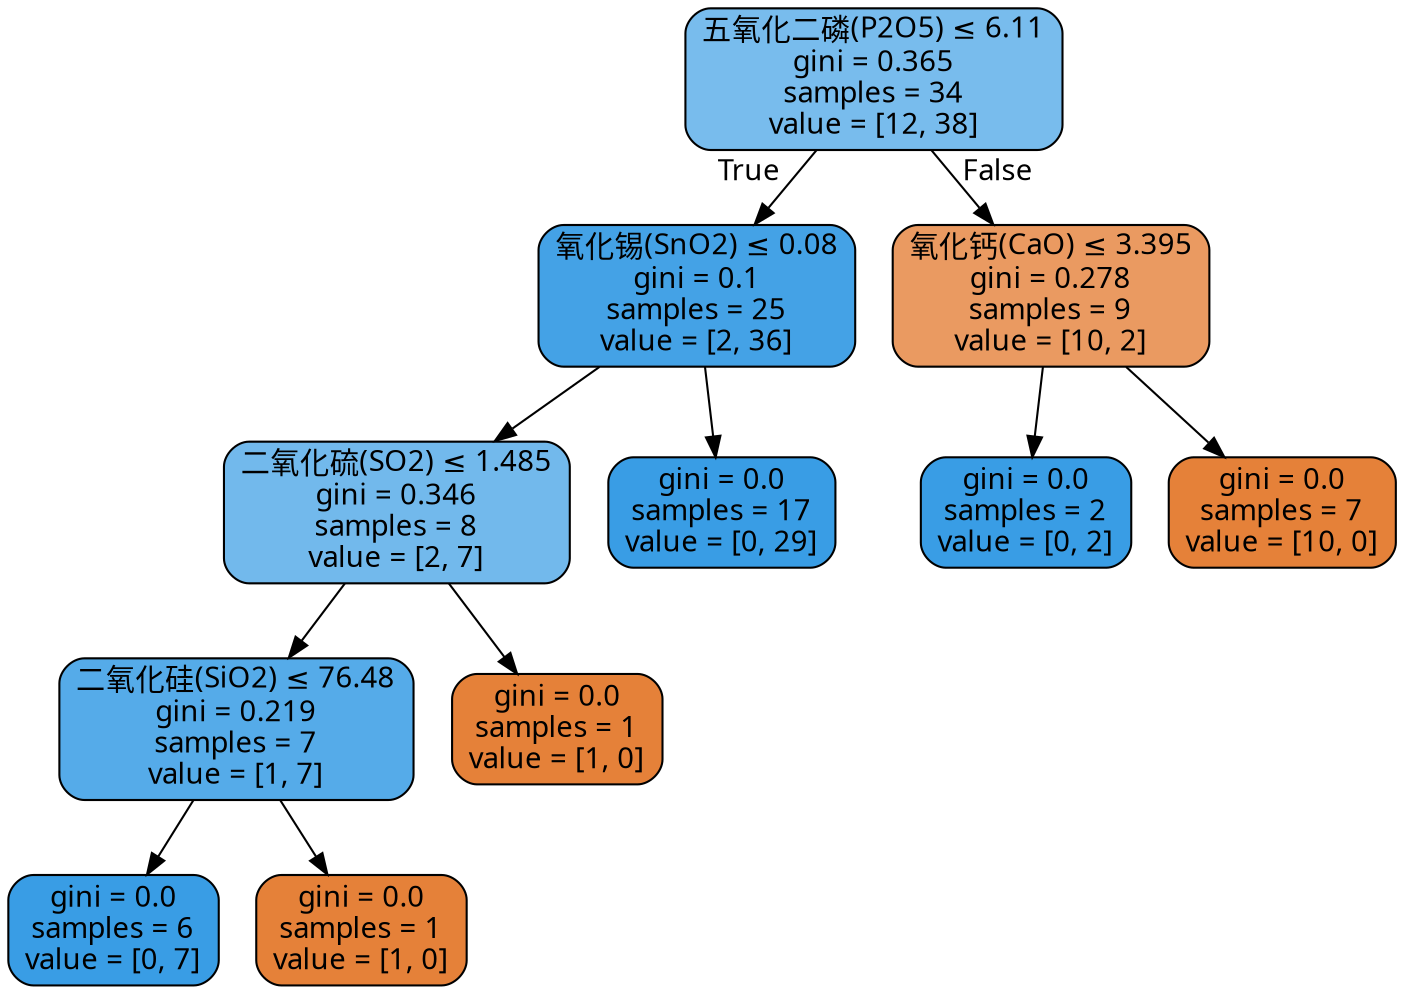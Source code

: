 digraph Tree {
node [shape=box, style="filled, rounded", color="black", fontname="DengXian"] ;
edge [fontname="DengXian"] ;
0 [label=<五氧化二磷(P2O5) &le; 6.11<br/>gini = 0.365<br/>samples = 34<br/>value = [12, 38]>, fillcolor="#78bced"] ;
1 [label=<氧化锡(SnO2) &le; 0.08<br/>gini = 0.1<br/>samples = 25<br/>value = [2, 36]>, fillcolor="#44a2e6"] ;
0 -> 1 [labeldistance=2.5, labelangle=45, headlabel="True"] ;
2 [label=<二氧化硫(SO2) &le; 1.485<br/>gini = 0.346<br/>samples = 8<br/>value = [2, 7]>, fillcolor="#72b9ec"] ;
1 -> 2 ;
3 [label=<二氧化硅(SiO2) &le; 76.48<br/>gini = 0.219<br/>samples = 7<br/>value = [1, 7]>, fillcolor="#55abe9"] ;
2 -> 3 ;
4 [label=<gini = 0.0<br/>samples = 6<br/>value = [0, 7]>, fillcolor="#399de5"] ;
3 -> 4 ;
5 [label=<gini = 0.0<br/>samples = 1<br/>value = [1, 0]>, fillcolor="#e58139"] ;
3 -> 5 ;
6 [label=<gini = 0.0<br/>samples = 1<br/>value = [1, 0]>, fillcolor="#e58139"] ;
2 -> 6 ;
7 [label=<gini = 0.0<br/>samples = 17<br/>value = [0, 29]>, fillcolor="#399de5"] ;
1 -> 7 ;
8 [label=<氧化钙(CaO) &le; 3.395<br/>gini = 0.278<br/>samples = 9<br/>value = [10, 2]>, fillcolor="#ea9a61"] ;
0 -> 8 [labeldistance=2.5, labelangle=-45, headlabel="False"] ;
9 [label=<gini = 0.0<br/>samples = 2<br/>value = [0, 2]>, fillcolor="#399de5"] ;
8 -> 9 ;
10 [label=<gini = 0.0<br/>samples = 7<br/>value = [10, 0]>, fillcolor="#e58139"] ;
8 -> 10 ;
}